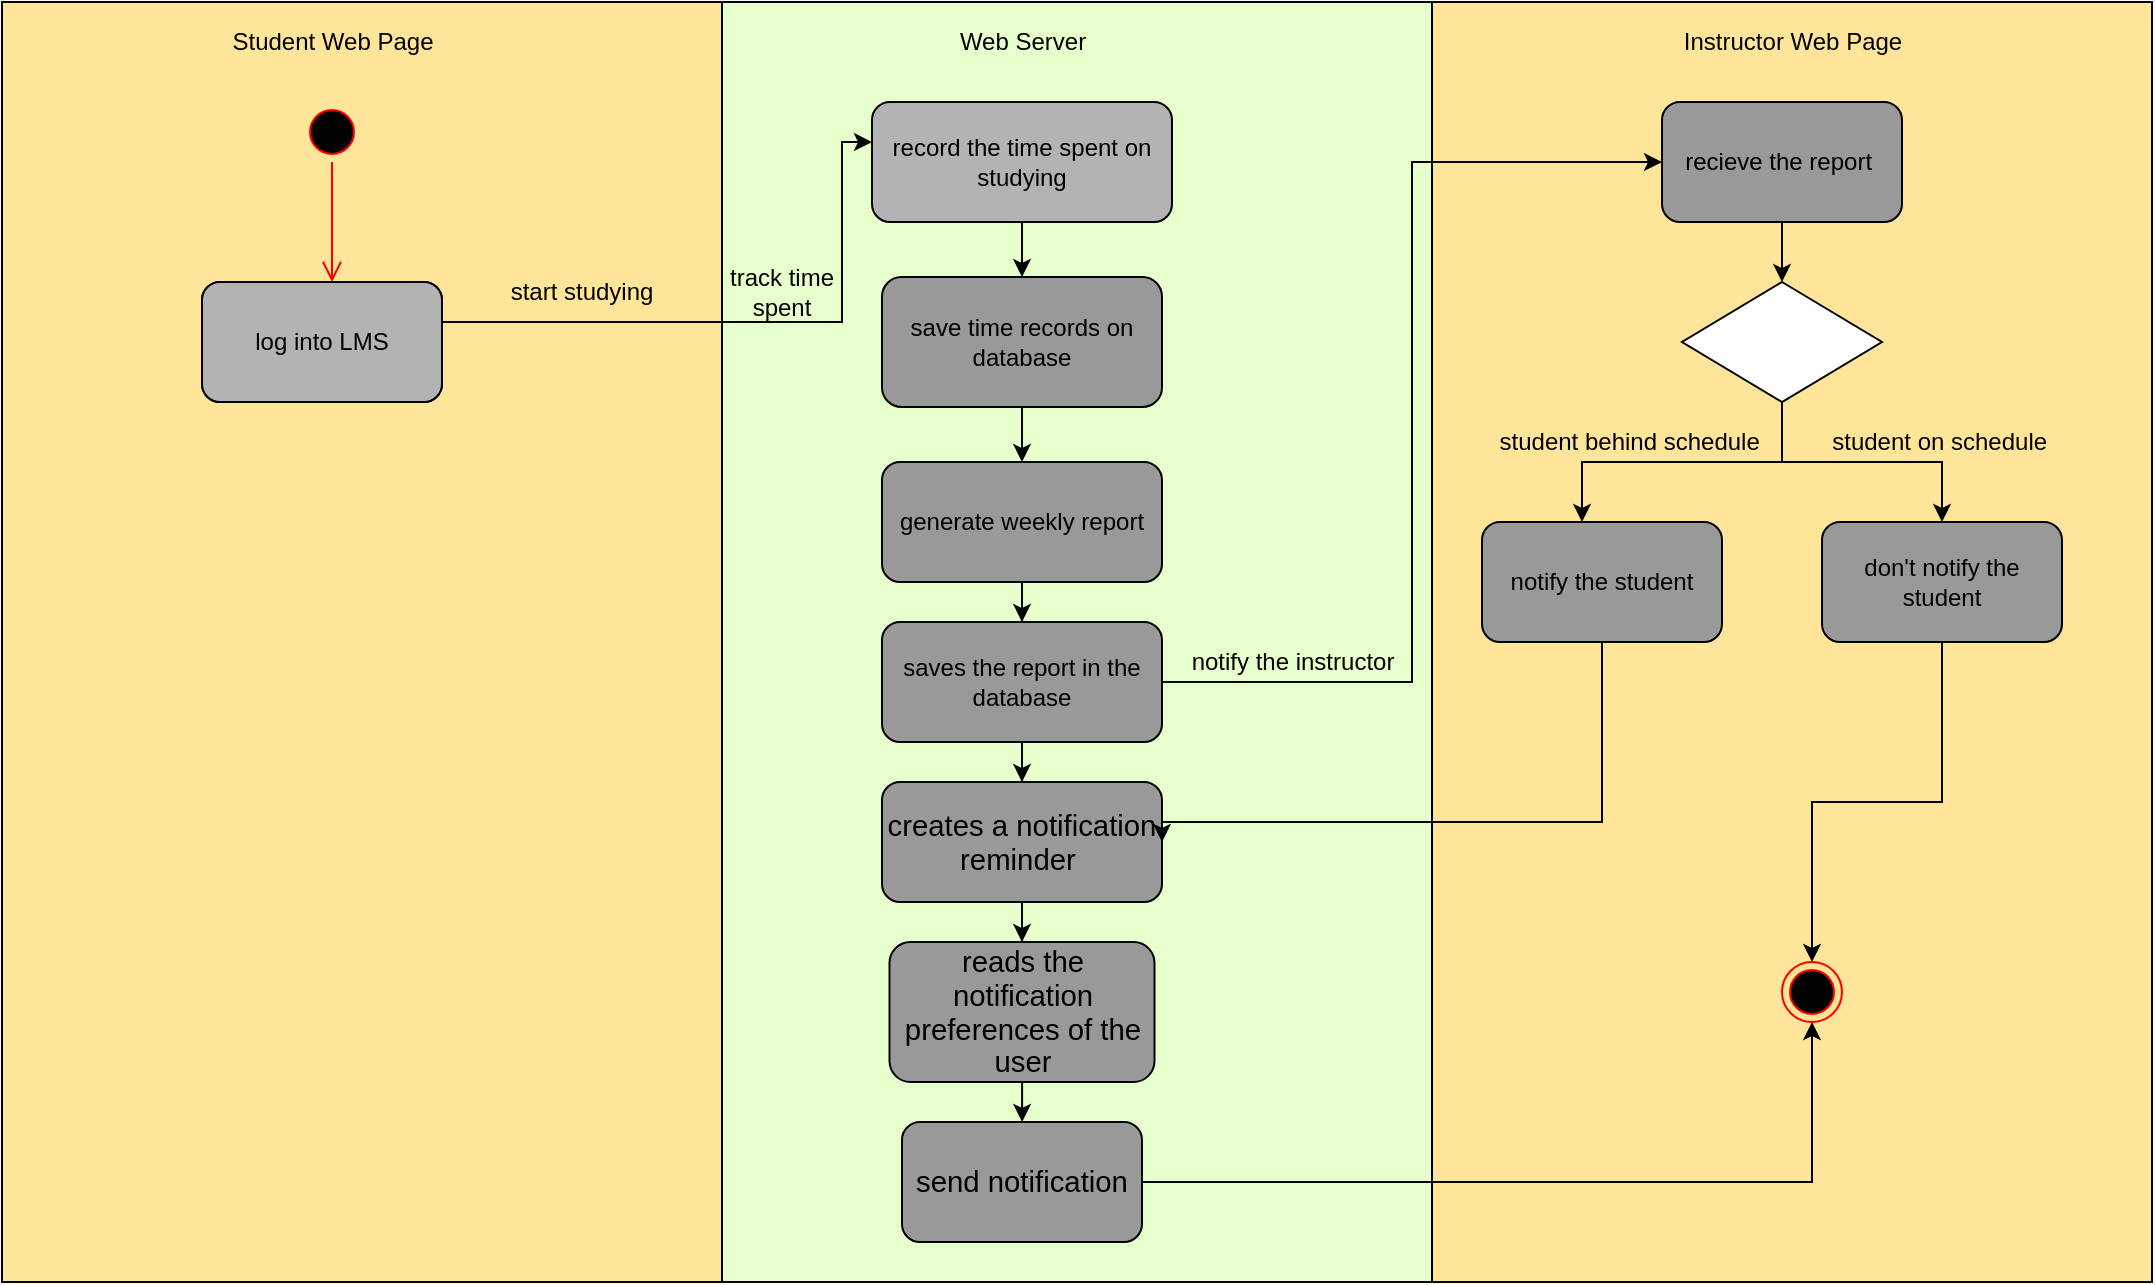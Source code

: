 <mxfile version="17.4.1" type="device"><diagram id="aeaQyxF--IIKkJFITFTj" name="Page-1"><mxGraphModel dx="1483" dy="781" grid="1" gridSize="10" guides="1" tooltips="1" connect="1" arrows="1" fold="1" page="1" pageScale="1" pageWidth="850" pageHeight="1100" math="0" shadow="0"><root><mxCell id="0"/><mxCell id="1" parent="0"/><mxCell id="TGPp5zumtuDnqKJS56Cb-6" value="" style="rounded=0;whiteSpace=wrap;html=1;fillColor=#FFE599;" parent="1" vertex="1"><mxGeometry x="200" y="160" width="360" height="640" as="geometry"/></mxCell><mxCell id="TGPp5zumtuDnqKJS56Cb-8" value="" style="rounded=0;whiteSpace=wrap;html=1;fillColor=#E6FFCC;" parent="1" vertex="1"><mxGeometry x="560" y="160" width="360" height="640" as="geometry"/></mxCell><mxCell id="TGPp5zumtuDnqKJS56Cb-9" value="Student Web Page" style="text;html=1;align=center;verticalAlign=middle;resizable=0;points=[];autosize=1;strokeColor=none;fillColor=none;" parent="1" vertex="1"><mxGeometry x="305" y="170" width="120" height="20" as="geometry"/></mxCell><mxCell id="TGPp5zumtuDnqKJS56Cb-10" value="Web Server" style="text;html=1;align=center;verticalAlign=middle;resizable=0;points=[];autosize=1;strokeColor=none;fillColor=none;" parent="1" vertex="1"><mxGeometry x="670" y="170" width="80" height="20" as="geometry"/></mxCell><mxCell id="TGPp5zumtuDnqKJS56Cb-11" value="" style="rounded=0;whiteSpace=wrap;html=1;fillColor=#FFE599;" parent="1" vertex="1"><mxGeometry x="915" y="160" width="360" height="640" as="geometry"/></mxCell><mxCell id="TGPp5zumtuDnqKJS56Cb-12" value="Instructor Web Page" style="text;html=1;align=center;verticalAlign=middle;resizable=0;points=[];autosize=1;strokeColor=none;fillColor=none;" parent="1" vertex="1"><mxGeometry x="1035" y="170" width="120" height="20" as="geometry"/></mxCell><mxCell id="TGPp5zumtuDnqKJS56Cb-13" value="" style="ellipse;html=1;shape=startState;fillColor=#000000;strokeColor=#ff0000;" parent="1" vertex="1"><mxGeometry x="350" y="210" width="30" height="30" as="geometry"/></mxCell><mxCell id="TGPp5zumtuDnqKJS56Cb-14" value="" style="edgeStyle=orthogonalEdgeStyle;html=1;verticalAlign=bottom;endArrow=open;endSize=8;strokeColor=#ff0000;rounded=0;" parent="1" source="TGPp5zumtuDnqKJS56Cb-13" edge="1"><mxGeometry relative="1" as="geometry"><mxPoint x="365" y="300" as="targetPoint"/></mxGeometry></mxCell><mxCell id="TGPp5zumtuDnqKJS56Cb-4" value="Enter the notes web page in the VLA" style="rounded=1;whiteSpace=wrap;html=1;" parent="1" vertex="1"><mxGeometry x="300" y="300" width="120" height="60" as="geometry"/></mxCell><mxCell id="SFeOpur8gfV4gUvlhSGi-6" style="edgeStyle=orthogonalEdgeStyle;rounded=0;orthogonalLoop=1;jettySize=auto;html=1;entryX=0.5;entryY=0;entryDx=0;entryDy=0;" parent="1" source="TGPp5zumtuDnqKJS56Cb-33" target="SFeOpur8gfV4gUvlhSGi-4" edge="1"><mxGeometry relative="1" as="geometry"/></mxCell><mxCell id="TGPp5zumtuDnqKJS56Cb-33" value="save time records on database" style="rounded=1;whiteSpace=wrap;html=1;fillColor=#999999;" parent="1" vertex="1"><mxGeometry x="640" y="297.5" width="140" height="65" as="geometry"/></mxCell><mxCell id="SFeOpur8gfV4gUvlhSGi-3" style="edgeStyle=orthogonalEdgeStyle;rounded=0;orthogonalLoop=1;jettySize=auto;html=1;entryX=0.5;entryY=0;entryDx=0;entryDy=0;" parent="1" source="TGPp5zumtuDnqKJS56Cb-50" target="TGPp5zumtuDnqKJS56Cb-33" edge="1"><mxGeometry relative="1" as="geometry"/></mxCell><mxCell id="TGPp5zumtuDnqKJS56Cb-50" value="record the time spent on studying" style="rounded=1;whiteSpace=wrap;html=1;fillColor=#B3B3B3;" parent="1" vertex="1"><mxGeometry x="635" y="210" width="150" height="60" as="geometry"/></mxCell><mxCell id="SFeOpur8gfV4gUvlhSGi-2" style="edgeStyle=orthogonalEdgeStyle;rounded=0;orthogonalLoop=1;jettySize=auto;html=1;" parent="1" source="TGPp5zumtuDnqKJS56Cb-55" target="TGPp5zumtuDnqKJS56Cb-50" edge="1"><mxGeometry relative="1" as="geometry"><Array as="points"><mxPoint x="620" y="320"/><mxPoint x="620" y="230"/></Array></mxGeometry></mxCell><mxCell id="TGPp5zumtuDnqKJS56Cb-55" value="log into LMS" style="rounded=1;whiteSpace=wrap;html=1;fillColor=#B3B3B3;" parent="1" vertex="1"><mxGeometry x="300" y="300" width="120" height="60" as="geometry"/></mxCell><mxCell id="SFeOpur8gfV4gUvlhSGi-1" value="start studying" style="text;html=1;strokeColor=none;fillColor=none;align=center;verticalAlign=middle;whiteSpace=wrap;rounded=0;" parent="1" vertex="1"><mxGeometry x="440" y="290" width="100" height="30" as="geometry"/></mxCell><mxCell id="1kMhdWP1245gUXzMu0Oo-3" style="edgeStyle=orthogonalEdgeStyle;rounded=0;orthogonalLoop=1;jettySize=auto;html=1;" parent="1" source="SFeOpur8gfV4gUvlhSGi-4" target="1kMhdWP1245gUXzMu0Oo-1" edge="1"><mxGeometry relative="1" as="geometry"/></mxCell><mxCell id="SFeOpur8gfV4gUvlhSGi-4" value="generate weekly report" style="rounded=1;whiteSpace=wrap;html=1;fillColor=#999999;" parent="1" vertex="1"><mxGeometry x="640" y="390" width="140" height="60" as="geometry"/></mxCell><mxCell id="95r_EyATE_Uf0Qc5FTdn-28" style="edgeStyle=orthogonalEdgeStyle;rounded=0;orthogonalLoop=1;jettySize=auto;html=1;entryX=0.5;entryY=0;entryDx=0;entryDy=0;fontFamily=Helvetica;" edge="1" parent="1" source="SFeOpur8gfV4gUvlhSGi-14" target="95r_EyATE_Uf0Qc5FTdn-27"><mxGeometry relative="1" as="geometry"/></mxCell><mxCell id="SFeOpur8gfV4gUvlhSGi-14" value="&lt;span style=&quot;font-size: 11pt ; line-height: 115%&quot;&gt;creates a notification reminder&amp;nbsp;&lt;/span&gt;" style="rounded=1;whiteSpace=wrap;html=1;fillColor=#999999;" parent="1" vertex="1"><mxGeometry x="640" y="550" width="140" height="60" as="geometry"/></mxCell><mxCell id="SFeOpur8gfV4gUvlhSGi-22" value="track time spent" style="text;html=1;strokeColor=none;fillColor=none;align=center;verticalAlign=middle;whiteSpace=wrap;rounded=0;" parent="1" vertex="1"><mxGeometry x="560" y="290" width="60" height="30" as="geometry"/></mxCell><mxCell id="1kMhdWP1245gUXzMu0Oo-7" style="edgeStyle=orthogonalEdgeStyle;rounded=0;orthogonalLoop=1;jettySize=auto;html=1;entryX=0;entryY=0.5;entryDx=0;entryDy=0;" parent="1" source="1kMhdWP1245gUXzMu0Oo-1" target="1kMhdWP1245gUXzMu0Oo-6" edge="1"><mxGeometry relative="1" as="geometry"/></mxCell><mxCell id="95r_EyATE_Uf0Qc5FTdn-16" style="edgeStyle=orthogonalEdgeStyle;rounded=0;orthogonalLoop=1;jettySize=auto;html=1;" edge="1" parent="1" source="1kMhdWP1245gUXzMu0Oo-1" target="SFeOpur8gfV4gUvlhSGi-14"><mxGeometry relative="1" as="geometry"/></mxCell><mxCell id="1kMhdWP1245gUXzMu0Oo-1" value="saves the report in the database" style="rounded=1;whiteSpace=wrap;html=1;fillColor=#999999;" parent="1" vertex="1"><mxGeometry x="640" y="470" width="140" height="60" as="geometry"/></mxCell><mxCell id="1kMhdWP1245gUXzMu0Oo-14" style="edgeStyle=orthogonalEdgeStyle;rounded=0;orthogonalLoop=1;jettySize=auto;html=1;entryX=0.5;entryY=0;entryDx=0;entryDy=0;" parent="1" source="1kMhdWP1245gUXzMu0Oo-6" target="1kMhdWP1245gUXzMu0Oo-12" edge="1"><mxGeometry relative="1" as="geometry"/></mxCell><mxCell id="1kMhdWP1245gUXzMu0Oo-6" value="recieve the report&amp;nbsp;" style="rounded=1;whiteSpace=wrap;html=1;fillColor=#999999;" parent="1" vertex="1"><mxGeometry x="1030" y="210" width="120" height="60" as="geometry"/></mxCell><mxCell id="1kMhdWP1245gUXzMu0Oo-8" value="notify the instructor" style="text;html=1;align=center;verticalAlign=middle;resizable=0;points=[];autosize=1;strokeColor=none;fillColor=none;" parent="1" vertex="1"><mxGeometry x="785" y="480" width="120" height="20" as="geometry"/></mxCell><mxCell id="1kMhdWP1245gUXzMu0Oo-19" style="edgeStyle=orthogonalEdgeStyle;rounded=0;orthogonalLoop=1;jettySize=auto;html=1;" parent="1" source="1kMhdWP1245gUXzMu0Oo-12" edge="1"><mxGeometry relative="1" as="geometry"><mxPoint x="990" y="420" as="targetPoint"/><Array as="points"><mxPoint x="1090" y="390"/><mxPoint x="990" y="390"/></Array></mxGeometry></mxCell><mxCell id="95r_EyATE_Uf0Qc5FTdn-23" style="edgeStyle=orthogonalEdgeStyle;rounded=0;orthogonalLoop=1;jettySize=auto;html=1;" edge="1" parent="1" source="1kMhdWP1245gUXzMu0Oo-12" target="95r_EyATE_Uf0Qc5FTdn-17"><mxGeometry relative="1" as="geometry"/></mxCell><mxCell id="1kMhdWP1245gUXzMu0Oo-12" value="" style="rhombus;whiteSpace=wrap;html=1;" parent="1" vertex="1"><mxGeometry x="1040" y="300" width="100" height="60" as="geometry"/></mxCell><mxCell id="95r_EyATE_Uf0Qc5FTdn-25" style="edgeStyle=orthogonalEdgeStyle;rounded=0;orthogonalLoop=1;jettySize=auto;html=1;entryX=0.5;entryY=0;entryDx=0;entryDy=0;" edge="1" parent="1" source="95r_EyATE_Uf0Qc5FTdn-17" target="95r_EyATE_Uf0Qc5FTdn-24"><mxGeometry relative="1" as="geometry"/></mxCell><mxCell id="95r_EyATE_Uf0Qc5FTdn-17" value="don't notify the student" style="rounded=1;whiteSpace=wrap;html=1;fillColor=#999999;" vertex="1" parent="1"><mxGeometry x="1110" y="420" width="120" height="60" as="geometry"/></mxCell><mxCell id="95r_EyATE_Uf0Qc5FTdn-26" style="edgeStyle=orthogonalEdgeStyle;rounded=0;orthogonalLoop=1;jettySize=auto;html=1;entryX=1;entryY=0.5;entryDx=0;entryDy=0;" edge="1" parent="1" source="95r_EyATE_Uf0Qc5FTdn-18" target="SFeOpur8gfV4gUvlhSGi-14"><mxGeometry relative="1" as="geometry"><Array as="points"><mxPoint x="1000" y="570"/></Array></mxGeometry></mxCell><mxCell id="95r_EyATE_Uf0Qc5FTdn-18" value="notify the student" style="rounded=1;whiteSpace=wrap;html=1;fillColor=#999999;" vertex="1" parent="1"><mxGeometry x="940" y="420" width="120" height="60" as="geometry"/></mxCell><mxCell id="95r_EyATE_Uf0Qc5FTdn-19" value="student behind schedule&amp;nbsp;" style="text;html=1;align=center;verticalAlign=middle;resizable=0;points=[];autosize=1;strokeColor=none;fillColor=none;" vertex="1" parent="1"><mxGeometry x="940" y="370" width="150" height="20" as="geometry"/></mxCell><mxCell id="95r_EyATE_Uf0Qc5FTdn-20" value="student on schedule&amp;nbsp;" style="text;html=1;align=center;verticalAlign=middle;resizable=0;points=[];autosize=1;strokeColor=none;fillColor=none;" vertex="1" parent="1"><mxGeometry x="1105" y="370" width="130" height="20" as="geometry"/></mxCell><mxCell id="95r_EyATE_Uf0Qc5FTdn-24" value="" style="ellipse;html=1;shape=endState;fillColor=#000000;strokeColor=#ff0000;" vertex="1" parent="1"><mxGeometry x="1090" y="640" width="30" height="30" as="geometry"/></mxCell><mxCell id="95r_EyATE_Uf0Qc5FTdn-31" style="edgeStyle=orthogonalEdgeStyle;rounded=0;orthogonalLoop=1;jettySize=auto;html=1;entryX=0.5;entryY=0;entryDx=0;entryDy=0;fontFamily=Helvetica;" edge="1" parent="1" source="95r_EyATE_Uf0Qc5FTdn-27" target="95r_EyATE_Uf0Qc5FTdn-29"><mxGeometry relative="1" as="geometry"/></mxCell><mxCell id="95r_EyATE_Uf0Qc5FTdn-27" value="&lt;span style=&quot;font-size: 11pt ; line-height: 115%&quot;&gt;reads the notification preferences of the user&lt;/span&gt;" style="rounded=1;whiteSpace=wrap;html=1;fillColor=#999999;" vertex="1" parent="1"><mxGeometry x="643.75" y="630" width="132.5" height="70" as="geometry"/></mxCell><mxCell id="95r_EyATE_Uf0Qc5FTdn-32" style="edgeStyle=orthogonalEdgeStyle;rounded=0;orthogonalLoop=1;jettySize=auto;html=1;entryX=0.5;entryY=1;entryDx=0;entryDy=0;fontFamily=Helvetica;" edge="1" parent="1" source="95r_EyATE_Uf0Qc5FTdn-29" target="95r_EyATE_Uf0Qc5FTdn-24"><mxGeometry relative="1" as="geometry"/></mxCell><mxCell id="95r_EyATE_Uf0Qc5FTdn-29" value="&lt;span style=&quot;font-size: 11pt ; line-height: 115%&quot;&gt;send notification&lt;/span&gt;" style="rounded=1;whiteSpace=wrap;html=1;fillColor=#999999;" vertex="1" parent="1"><mxGeometry x="650" y="720" width="120" height="60" as="geometry"/></mxCell></root></mxGraphModel></diagram></mxfile>